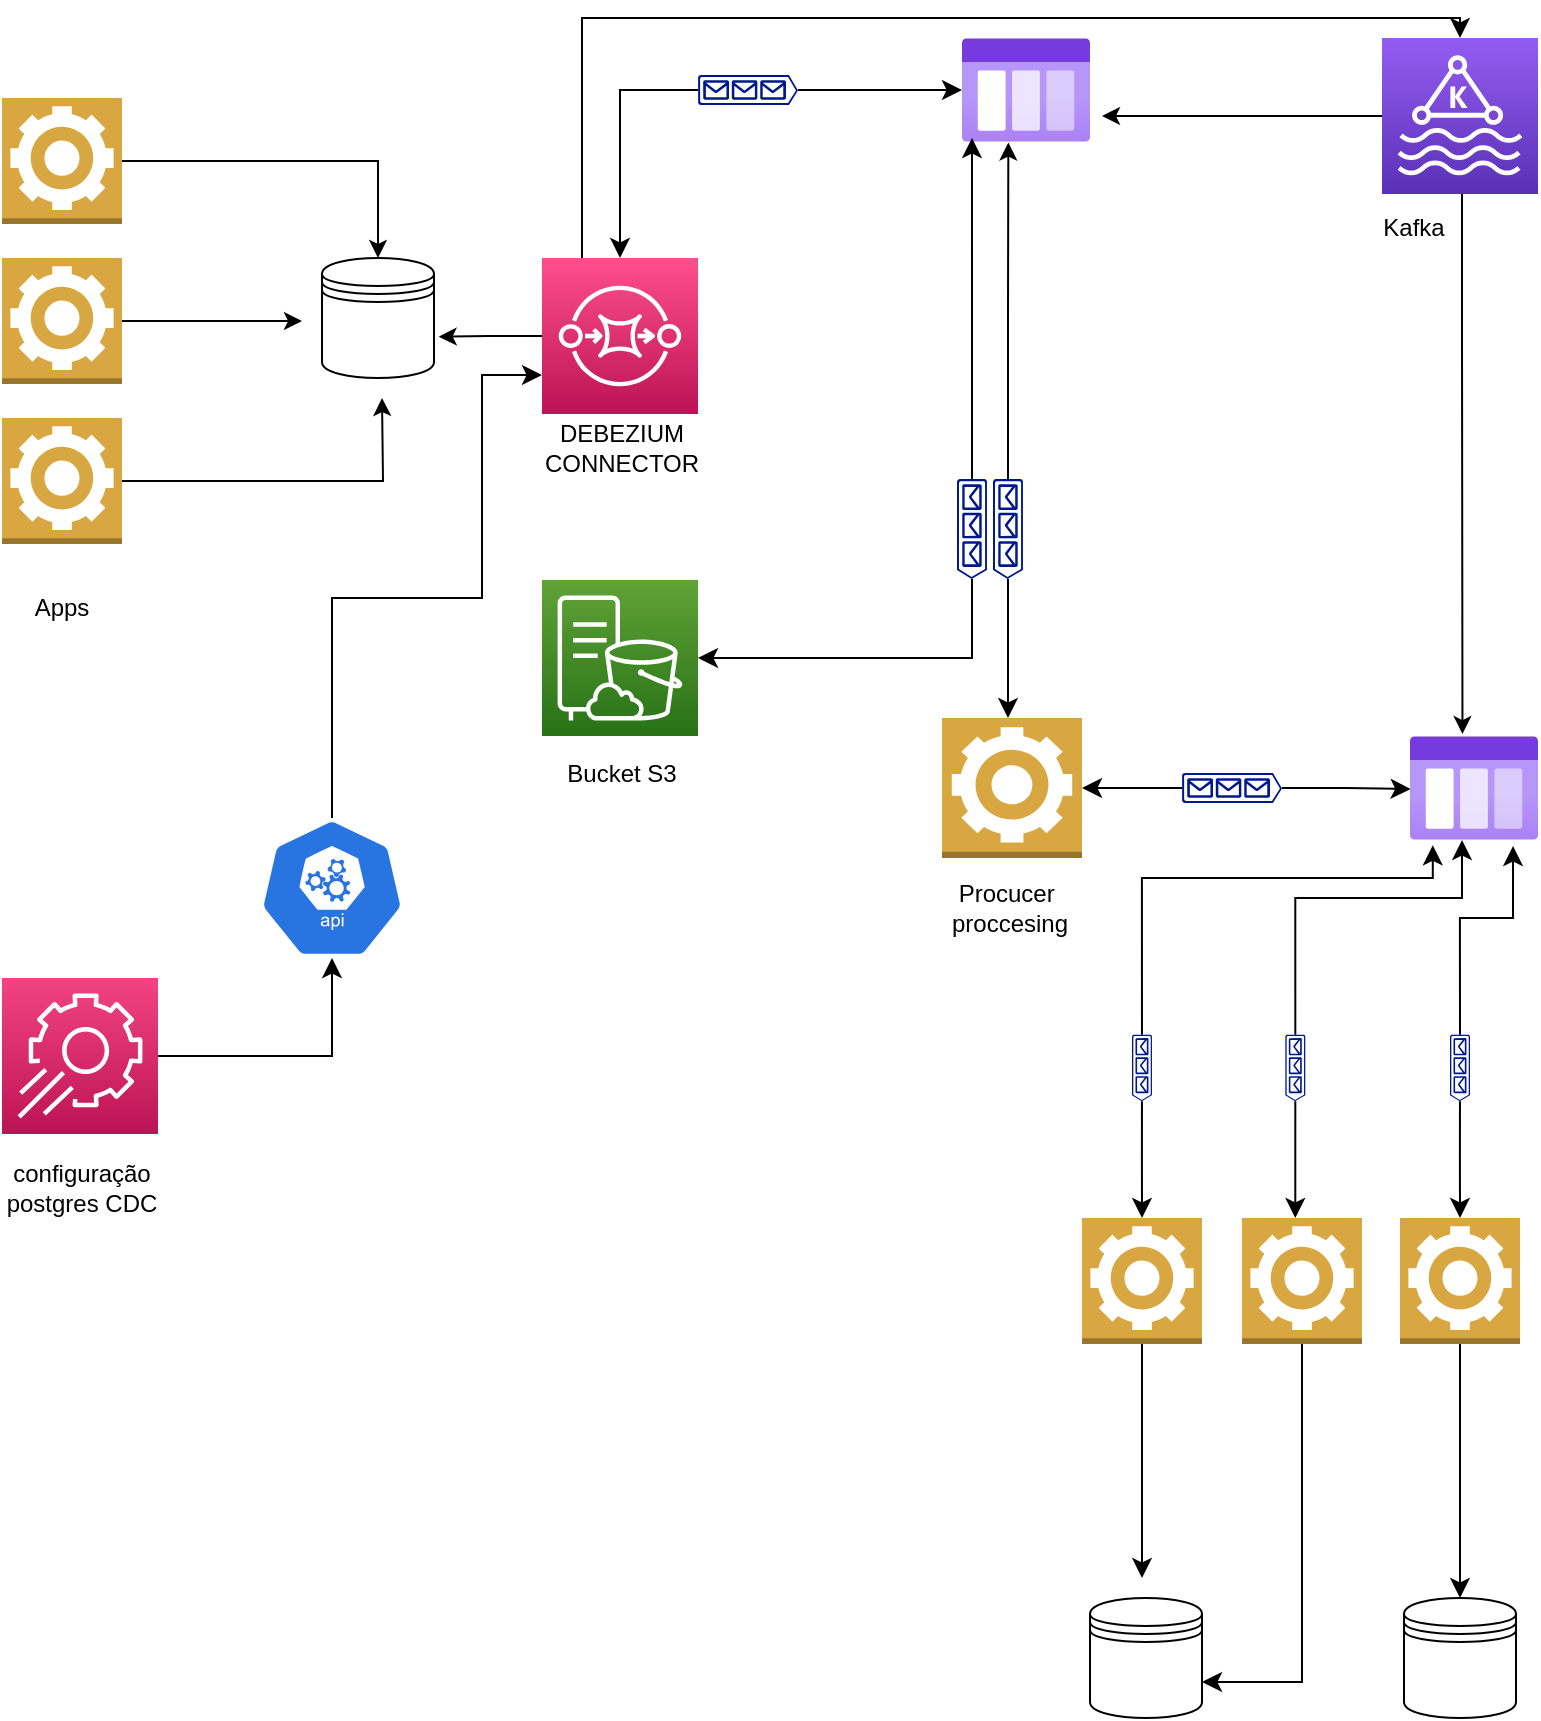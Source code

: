 <mxfile version="16.6.4" type="device"><diagram id="t3_F1tSP0rZKdAkO3z4o" name="Page-1"><mxGraphModel dx="1185" dy="1804" grid="1" gridSize="10" guides="1" tooltips="1" connect="1" arrows="1" fold="1" page="1" pageScale="1" pageWidth="827" pageHeight="1169" math="0" shadow="0"><root><mxCell id="0"/><mxCell id="1" parent="0"/><mxCell id="rlHp_WMX49q6ovWVaKvs-1" value="" style="shape=datastore;whiteSpace=wrap;html=1;" vertex="1" parent="1"><mxGeometry x="200" y="120" width="56" height="60" as="geometry"/></mxCell><mxCell id="rlHp_WMX49q6ovWVaKvs-8" style="edgeStyle=orthogonalEdgeStyle;rounded=0;orthogonalLoop=1;jettySize=auto;html=1;entryX=0.5;entryY=0;entryDx=0;entryDy=0;" edge="1" parent="1" source="rlHp_WMX49q6ovWVaKvs-2" target="rlHp_WMX49q6ovWVaKvs-1"><mxGeometry relative="1" as="geometry"><mxPoint x="240" y="71.5" as="targetPoint"/></mxGeometry></mxCell><mxCell id="rlHp_WMX49q6ovWVaKvs-2" value="" style="outlineConnect=0;dashed=0;verticalLabelPosition=bottom;verticalAlign=top;align=center;html=1;shape=mxgraph.aws3.worker;fillColor=#D9A741;gradientColor=none;" vertex="1" parent="1"><mxGeometry x="40" y="40" width="60" height="63" as="geometry"/></mxCell><mxCell id="rlHp_WMX49q6ovWVaKvs-10" style="edgeStyle=orthogonalEdgeStyle;rounded=0;orthogonalLoop=1;jettySize=auto;html=1;" edge="1" parent="1" source="rlHp_WMX49q6ovWVaKvs-3"><mxGeometry relative="1" as="geometry"><mxPoint x="190" y="151.5" as="targetPoint"/></mxGeometry></mxCell><mxCell id="rlHp_WMX49q6ovWVaKvs-3" value="" style="outlineConnect=0;dashed=0;verticalLabelPosition=bottom;verticalAlign=top;align=center;html=1;shape=mxgraph.aws3.worker;fillColor=#D9A741;gradientColor=none;" vertex="1" parent="1"><mxGeometry x="40" y="120" width="60" height="63" as="geometry"/></mxCell><mxCell id="rlHp_WMX49q6ovWVaKvs-9" style="edgeStyle=orthogonalEdgeStyle;rounded=0;orthogonalLoop=1;jettySize=auto;html=1;" edge="1" parent="1" source="rlHp_WMX49q6ovWVaKvs-4"><mxGeometry relative="1" as="geometry"><mxPoint x="230" y="190" as="targetPoint"/></mxGeometry></mxCell><mxCell id="rlHp_WMX49q6ovWVaKvs-4" value="" style="outlineConnect=0;dashed=0;verticalLabelPosition=bottom;verticalAlign=top;align=center;html=1;shape=mxgraph.aws3.worker;fillColor=#D9A741;gradientColor=none;" vertex="1" parent="1"><mxGeometry x="40" y="200" width="60" height="63" as="geometry"/></mxCell><mxCell id="rlHp_WMX49q6ovWVaKvs-35" style="edgeStyle=orthogonalEdgeStyle;rounded=0;orthogonalLoop=1;jettySize=auto;html=1;" edge="1" parent="1" source="rlHp_WMX49q6ovWVaKvs-11"><mxGeometry relative="1" as="geometry"><mxPoint x="590" y="49" as="targetPoint"/></mxGeometry></mxCell><mxCell id="rlHp_WMX49q6ovWVaKvs-36" style="edgeStyle=orthogonalEdgeStyle;rounded=0;orthogonalLoop=1;jettySize=auto;html=1;entryX=0.41;entryY=-0.019;entryDx=0;entryDy=0;entryPerimeter=0;" edge="1" parent="1" source="rlHp_WMX49q6ovWVaKvs-11" target="rlHp_WMX49q6ovWVaKvs-34"><mxGeometry relative="1" as="geometry"><mxPoint x="770" y="340" as="targetPoint"/><Array as="points"><mxPoint x="770" y="160"/><mxPoint x="770" y="160"/></Array></mxGeometry></mxCell><mxCell id="rlHp_WMX49q6ovWVaKvs-11" value="" style="sketch=0;points=[[0,0,0],[0.25,0,0],[0.5,0,0],[0.75,0,0],[1,0,0],[0,1,0],[0.25,1,0],[0.5,1,0],[0.75,1,0],[1,1,0],[0,0.25,0],[0,0.5,0],[0,0.75,0],[1,0.25,0],[1,0.5,0],[1,0.75,0]];outlineConnect=0;fontColor=#232F3E;gradientColor=#945DF2;gradientDirection=north;fillColor=#5A30B5;strokeColor=#ffffff;dashed=0;verticalLabelPosition=bottom;verticalAlign=top;align=center;html=1;fontSize=12;fontStyle=0;aspect=fixed;shape=mxgraph.aws4.resourceIcon;resIcon=mxgraph.aws4.managed_streaming_for_kafka;" vertex="1" parent="1"><mxGeometry x="730" y="10" width="78" height="78" as="geometry"/></mxCell><mxCell id="rlHp_WMX49q6ovWVaKvs-15" value="" style="outlineConnect=0;dashed=0;verticalLabelPosition=bottom;verticalAlign=top;align=center;html=1;shape=mxgraph.aws3.worker;fillColor=#D9A741;gradientColor=none;" vertex="1" parent="1"><mxGeometry x="510" y="350" width="70" height="70" as="geometry"/></mxCell><mxCell id="rlHp_WMX49q6ovWVaKvs-43" style="edgeStyle=orthogonalEdgeStyle;rounded=0;orthogonalLoop=1;jettySize=auto;html=1;endSize=7;" edge="1" parent="1" source="rlHp_WMX49q6ovWVaKvs-18" target="rlHp_WMX49q6ovWVaKvs-15"><mxGeometry relative="1" as="geometry"><mxPoint x="590" y="400" as="targetPoint"/><Array as="points"><mxPoint x="645" y="385"/></Array></mxGeometry></mxCell><mxCell id="rlHp_WMX49q6ovWVaKvs-45" style="edgeStyle=orthogonalEdgeStyle;rounded=0;orthogonalLoop=1;jettySize=auto;html=1;entryX=0.005;entryY=0.51;entryDx=0;entryDy=0;entryPerimeter=0;endSize=7;" edge="1" parent="1" source="rlHp_WMX49q6ovWVaKvs-18" target="rlHp_WMX49q6ovWVaKvs-34"><mxGeometry relative="1" as="geometry"/></mxCell><mxCell id="rlHp_WMX49q6ovWVaKvs-18" value="" style="sketch=0;aspect=fixed;pointerEvents=1;shadow=0;dashed=0;html=1;strokeColor=none;labelPosition=center;verticalLabelPosition=bottom;verticalAlign=top;align=center;fillColor=#00188D;shape=mxgraph.azure.queue_generic;rotation=0;" vertex="1" parent="1"><mxGeometry x="630" y="377.5" width="50" height="15" as="geometry"/></mxCell><mxCell id="rlHp_WMX49q6ovWVaKvs-28" style="edgeStyle=orthogonalEdgeStyle;rounded=0;orthogonalLoop=1;jettySize=auto;html=1;entryX=1.042;entryY=0.656;entryDx=0;entryDy=0;entryPerimeter=0;" edge="1" parent="1" source="rlHp_WMX49q6ovWVaKvs-26" target="rlHp_WMX49q6ovWVaKvs-1"><mxGeometry relative="1" as="geometry"><mxPoint x="260" y="150" as="targetPoint"/></mxGeometry></mxCell><mxCell id="rlHp_WMX49q6ovWVaKvs-82" style="edgeStyle=orthogonalEdgeStyle;rounded=0;orthogonalLoop=1;jettySize=auto;html=1;endSize=7;" edge="1" parent="1" source="rlHp_WMX49q6ovWVaKvs-26" target="rlHp_WMX49q6ovWVaKvs-11"><mxGeometry relative="1" as="geometry"><mxPoint x="349" as="targetPoint"/><Array as="points"><mxPoint x="330"/><mxPoint x="769"/></Array></mxGeometry></mxCell><mxCell id="rlHp_WMX49q6ovWVaKvs-26" value="" style="sketch=0;points=[[0,0,0],[0.25,0,0],[0.5,0,0],[0.75,0,0],[1,0,0],[0,1,0],[0.25,1,0],[0.5,1,0],[0.75,1,0],[1,1,0],[0,0.25,0],[0,0.5,0],[0,0.75,0],[1,0.25,0],[1,0.5,0],[1,0.75,0]];outlineConnect=0;fontColor=#232F3E;gradientColor=#FF4F8B;gradientDirection=north;fillColor=#BC1356;strokeColor=#ffffff;dashed=0;verticalLabelPosition=bottom;verticalAlign=top;align=center;html=1;fontSize=12;fontStyle=0;aspect=fixed;shape=mxgraph.aws4.resourceIcon;resIcon=mxgraph.aws4.sqs;" vertex="1" parent="1"><mxGeometry x="310" y="120" width="78" height="78" as="geometry"/></mxCell><mxCell id="rlHp_WMX49q6ovWVaKvs-38" style="edgeStyle=orthogonalEdgeStyle;rounded=0;orthogonalLoop=1;jettySize=auto;html=1;entryX=0.362;entryY=1.005;entryDx=0;entryDy=0;entryPerimeter=0;" edge="1" parent="1" source="rlHp_WMX49q6ovWVaKvs-29" target="rlHp_WMX49q6ovWVaKvs-33"><mxGeometry relative="1" as="geometry"><mxPoint x="575" y="70" as="targetPoint"/></mxGeometry></mxCell><mxCell id="rlHp_WMX49q6ovWVaKvs-40" style="edgeStyle=orthogonalEdgeStyle;rounded=0;orthogonalLoop=1;jettySize=auto;html=1;endSize=7;" edge="1" parent="1" source="rlHp_WMX49q6ovWVaKvs-29" target="rlHp_WMX49q6ovWVaKvs-15"><mxGeometry relative="1" as="geometry"><mxPoint x="550" y="340" as="targetPoint"/><Array as="points"><mxPoint x="543" y="330"/><mxPoint x="543" y="330"/></Array></mxGeometry></mxCell><mxCell id="rlHp_WMX49q6ovWVaKvs-29" value="" style="sketch=0;aspect=fixed;pointerEvents=1;shadow=0;dashed=0;html=1;strokeColor=none;labelPosition=center;verticalLabelPosition=bottom;verticalAlign=top;align=center;fillColor=#00188D;shape=mxgraph.azure.queue_generic;rotation=90;" vertex="1" parent="1"><mxGeometry x="518" y="248" width="50" height="15" as="geometry"/></mxCell><mxCell id="rlHp_WMX49q6ovWVaKvs-33" value="" style="aspect=fixed;html=1;points=[];align=center;image;fontSize=12;image=img/lib/azure2/general/Storage_Queue.svg;" vertex="1" parent="1"><mxGeometry x="520" y="10" width="64" height="52" as="geometry"/></mxCell><mxCell id="rlHp_WMX49q6ovWVaKvs-34" value="" style="aspect=fixed;html=1;points=[];align=center;image;fontSize=12;image=img/lib/azure2/general/Storage_Queue.svg;" vertex="1" parent="1"><mxGeometry x="744" y="359" width="64" height="52" as="geometry"/></mxCell><mxCell id="rlHp_WMX49q6ovWVaKvs-62" style="edgeStyle=orthogonalEdgeStyle;rounded=0;orthogonalLoop=1;jettySize=auto;html=1;entryX=0.5;entryY=0;entryDx=0;entryDy=0;endSize=7;" edge="1" parent="1" source="rlHp_WMX49q6ovWVaKvs-46" target="rlHp_WMX49q6ovWVaKvs-61"><mxGeometry relative="1" as="geometry"/></mxCell><mxCell id="rlHp_WMX49q6ovWVaKvs-46" value="" style="outlineConnect=0;dashed=0;verticalLabelPosition=bottom;verticalAlign=top;align=center;html=1;shape=mxgraph.aws3.worker;fillColor=#D9A741;gradientColor=none;" vertex="1" parent="1"><mxGeometry x="739" y="600" width="60" height="63" as="geometry"/></mxCell><mxCell id="rlHp_WMX49q6ovWVaKvs-76" style="edgeStyle=orthogonalEdgeStyle;rounded=0;orthogonalLoop=1;jettySize=auto;html=1;endSize=7;entryX=1;entryY=0.7;entryDx=0;entryDy=0;" edge="1" parent="1" source="rlHp_WMX49q6ovWVaKvs-47" target="rlHp_WMX49q6ovWVaKvs-63"><mxGeometry relative="1" as="geometry"><mxPoint x="690" y="830" as="targetPoint"/><Array as="points"><mxPoint x="690" y="832"/></Array></mxGeometry></mxCell><mxCell id="rlHp_WMX49q6ovWVaKvs-47" value="" style="outlineConnect=0;dashed=0;verticalLabelPosition=bottom;verticalAlign=top;align=center;html=1;shape=mxgraph.aws3.worker;fillColor=#D9A741;gradientColor=none;" vertex="1" parent="1"><mxGeometry x="660" y="600" width="60" height="63" as="geometry"/></mxCell><mxCell id="rlHp_WMX49q6ovWVaKvs-64" style="edgeStyle=orthogonalEdgeStyle;rounded=0;orthogonalLoop=1;jettySize=auto;html=1;endSize=7;" edge="1" parent="1" source="rlHp_WMX49q6ovWVaKvs-48"><mxGeometry relative="1" as="geometry"><mxPoint x="610" y="780" as="targetPoint"/></mxGeometry></mxCell><mxCell id="rlHp_WMX49q6ovWVaKvs-48" value="" style="outlineConnect=0;dashed=0;verticalLabelPosition=bottom;verticalAlign=top;align=center;html=1;shape=mxgraph.aws3.worker;fillColor=#D9A741;gradientColor=none;" vertex="1" parent="1"><mxGeometry x="580" y="600" width="60" height="63" as="geometry"/></mxCell><mxCell id="rlHp_WMX49q6ovWVaKvs-59" style="edgeStyle=orthogonalEdgeStyle;rounded=0;orthogonalLoop=1;jettySize=auto;html=1;entryX=0.5;entryY=0;entryDx=0;entryDy=0;entryPerimeter=0;endSize=7;" edge="1" parent="1" source="rlHp_WMX49q6ovWVaKvs-49" target="rlHp_WMX49q6ovWVaKvs-48"><mxGeometry relative="1" as="geometry"/></mxCell><mxCell id="rlHp_WMX49q6ovWVaKvs-60" style="edgeStyle=orthogonalEdgeStyle;rounded=0;orthogonalLoop=1;jettySize=auto;html=1;entryX=0.178;entryY=1.051;entryDx=0;entryDy=0;entryPerimeter=0;endSize=7;" edge="1" parent="1" source="rlHp_WMX49q6ovWVaKvs-49" target="rlHp_WMX49q6ovWVaKvs-34"><mxGeometry relative="1" as="geometry"><Array as="points"><mxPoint x="610" y="430"/><mxPoint x="755" y="430"/></Array></mxGeometry></mxCell><mxCell id="rlHp_WMX49q6ovWVaKvs-49" value="" style="sketch=0;aspect=fixed;pointerEvents=1;shadow=0;dashed=0;html=1;strokeColor=none;labelPosition=center;verticalLabelPosition=bottom;verticalAlign=top;align=center;fillColor=#00188D;shape=mxgraph.azure.queue_generic;rotation=90;" vertex="1" parent="1"><mxGeometry x="593.33" y="520" width="33.33" height="10" as="geometry"/></mxCell><mxCell id="rlHp_WMX49q6ovWVaKvs-53" style="edgeStyle=orthogonalEdgeStyle;rounded=0;orthogonalLoop=1;jettySize=auto;html=1;endSize=7;" edge="1" parent="1" source="rlHp_WMX49q6ovWVaKvs-50" target="rlHp_WMX49q6ovWVaKvs-34"><mxGeometry relative="1" as="geometry"><mxPoint x="755" y="420" as="targetPoint"/><Array as="points"><mxPoint x="687" y="440"/><mxPoint x="770" y="440"/></Array></mxGeometry></mxCell><mxCell id="rlHp_WMX49q6ovWVaKvs-56" style="edgeStyle=orthogonalEdgeStyle;rounded=0;orthogonalLoop=1;jettySize=auto;html=1;endSize=7;" edge="1" parent="1" source="rlHp_WMX49q6ovWVaKvs-50" target="rlHp_WMX49q6ovWVaKvs-47"><mxGeometry relative="1" as="geometry"><Array as="points"><mxPoint x="687" y="580"/><mxPoint x="687" y="580"/></Array></mxGeometry></mxCell><mxCell id="rlHp_WMX49q6ovWVaKvs-50" value="" style="sketch=0;aspect=fixed;pointerEvents=1;shadow=0;dashed=0;html=1;strokeColor=none;labelPosition=center;verticalLabelPosition=bottom;verticalAlign=top;align=center;fillColor=#00188D;shape=mxgraph.azure.queue_generic;rotation=90;" vertex="1" parent="1"><mxGeometry x="670" y="520" width="33.33" height="10" as="geometry"/></mxCell><mxCell id="rlHp_WMX49q6ovWVaKvs-54" style="edgeStyle=orthogonalEdgeStyle;rounded=0;orthogonalLoop=1;jettySize=auto;html=1;entryX=0.805;entryY=1.058;entryDx=0;entryDy=0;entryPerimeter=0;endSize=7;" edge="1" parent="1" source="rlHp_WMX49q6ovWVaKvs-51" target="rlHp_WMX49q6ovWVaKvs-34"><mxGeometry relative="1" as="geometry"><Array as="points"><mxPoint x="769" y="450"/><mxPoint x="796" y="450"/></Array></mxGeometry></mxCell><mxCell id="rlHp_WMX49q6ovWVaKvs-57" style="edgeStyle=orthogonalEdgeStyle;rounded=0;orthogonalLoop=1;jettySize=auto;html=1;entryX=0.5;entryY=0;entryDx=0;entryDy=0;entryPerimeter=0;endSize=7;" edge="1" parent="1" source="rlHp_WMX49q6ovWVaKvs-51" target="rlHp_WMX49q6ovWVaKvs-46"><mxGeometry relative="1" as="geometry"/></mxCell><mxCell id="rlHp_WMX49q6ovWVaKvs-51" value="" style="sketch=0;aspect=fixed;pointerEvents=1;shadow=0;dashed=0;html=1;strokeColor=none;labelPosition=center;verticalLabelPosition=bottom;verticalAlign=top;align=center;fillColor=#00188D;shape=mxgraph.azure.queue_generic;rotation=90;" vertex="1" parent="1"><mxGeometry x="752.34" y="520" width="33.33" height="10" as="geometry"/></mxCell><mxCell id="rlHp_WMX49q6ovWVaKvs-61" value="" style="shape=datastore;whiteSpace=wrap;html=1;" vertex="1" parent="1"><mxGeometry x="741" y="790" width="56" height="60" as="geometry"/></mxCell><mxCell id="rlHp_WMX49q6ovWVaKvs-63" value="" style="shape=datastore;whiteSpace=wrap;html=1;" vertex="1" parent="1"><mxGeometry x="584" y="790" width="56" height="60" as="geometry"/></mxCell><mxCell id="rlHp_WMX49q6ovWVaKvs-68" value="" style="sketch=0;points=[[0,0,0],[0.25,0,0],[0.5,0,0],[0.75,0,0],[1,0,0],[0,1,0],[0.25,1,0],[0.5,1,0],[0.75,1,0],[1,1,0],[0,0.25,0],[0,0.5,0],[0,0.75,0],[1,0.25,0],[1,0.5,0],[1,0.75,0]];outlineConnect=0;fontColor=#232F3E;gradientColor=#60A337;gradientDirection=north;fillColor=#277116;strokeColor=#ffffff;dashed=0;verticalLabelPosition=bottom;verticalAlign=top;align=center;html=1;fontSize=12;fontStyle=0;aspect=fixed;shape=mxgraph.aws4.resourceIcon;resIcon=mxgraph.aws4.s3_on_outposts_storage;" vertex="1" parent="1"><mxGeometry x="310" y="281" width="78" height="78" as="geometry"/></mxCell><mxCell id="rlHp_WMX49q6ovWVaKvs-71" style="edgeStyle=orthogonalEdgeStyle;rounded=0;orthogonalLoop=1;jettySize=auto;html=1;entryX=0.078;entryY=0.962;entryDx=0;entryDy=0;entryPerimeter=0;endSize=7;" edge="1" parent="1" source="rlHp_WMX49q6ovWVaKvs-70" target="rlHp_WMX49q6ovWVaKvs-33"><mxGeometry relative="1" as="geometry"/></mxCell><mxCell id="rlHp_WMX49q6ovWVaKvs-72" style="edgeStyle=orthogonalEdgeStyle;rounded=0;orthogonalLoop=1;jettySize=auto;html=1;entryX=1;entryY=0.5;entryDx=0;entryDy=0;entryPerimeter=0;endSize=7;" edge="1" parent="1" source="rlHp_WMX49q6ovWVaKvs-70" target="rlHp_WMX49q6ovWVaKvs-68"><mxGeometry relative="1" as="geometry"><Array as="points"><mxPoint x="525" y="320"/></Array></mxGeometry></mxCell><mxCell id="rlHp_WMX49q6ovWVaKvs-70" value="" style="sketch=0;aspect=fixed;pointerEvents=1;shadow=0;dashed=0;html=1;strokeColor=none;labelPosition=center;verticalLabelPosition=bottom;verticalAlign=top;align=center;fillColor=#00188D;shape=mxgraph.azure.queue_generic;rotation=90;" vertex="1" parent="1"><mxGeometry x="500" y="248" width="50" height="15" as="geometry"/></mxCell><mxCell id="rlHp_WMX49q6ovWVaKvs-73" value="DEBEZIUM&lt;br&gt;CONNECTOR" style="text;html=1;strokeColor=none;fillColor=none;align=center;verticalAlign=middle;whiteSpace=wrap;rounded=0;" vertex="1" parent="1"><mxGeometry x="310" y="200" width="80" height="30" as="geometry"/></mxCell><mxCell id="rlHp_WMX49q6ovWVaKvs-74" value="Bucket S3" style="text;html=1;strokeColor=none;fillColor=none;align=center;verticalAlign=middle;whiteSpace=wrap;rounded=0;" vertex="1" parent="1"><mxGeometry x="310" y="362.5" width="80" height="30" as="geometry"/></mxCell><mxCell id="rlHp_WMX49q6ovWVaKvs-75" value="Kafka" style="text;html=1;strokeColor=none;fillColor=none;align=center;verticalAlign=middle;whiteSpace=wrap;rounded=0;rotation=0;" vertex="1" parent="1"><mxGeometry x="716" y="90" width="60" height="30" as="geometry"/></mxCell><mxCell id="rlHp_WMX49q6ovWVaKvs-77" value="Apps" style="text;html=1;strokeColor=none;fillColor=none;align=center;verticalAlign=middle;whiteSpace=wrap;rounded=0;" vertex="1" parent="1"><mxGeometry x="40" y="280" width="60" height="30" as="geometry"/></mxCell><mxCell id="rlHp_WMX49q6ovWVaKvs-78" value="Procucer&amp;nbsp;&lt;br&gt;proccesing" style="text;html=1;strokeColor=none;fillColor=none;align=center;verticalAlign=middle;whiteSpace=wrap;rounded=0;" vertex="1" parent="1"><mxGeometry x="508" y="430" width="72" height="30" as="geometry"/></mxCell><mxCell id="rlHp_WMX49q6ovWVaKvs-81" style="edgeStyle=orthogonalEdgeStyle;rounded=0;orthogonalLoop=1;jettySize=auto;html=1;entryX=0;entryY=0.75;entryDx=0;entryDy=0;entryPerimeter=0;endSize=7;exitX=0.5;exitY=0;exitDx=0;exitDy=0;exitPerimeter=0;" edge="1" parent="1" source="rlHp_WMX49q6ovWVaKvs-79" target="rlHp_WMX49q6ovWVaKvs-26"><mxGeometry relative="1" as="geometry"><Array as="points"><mxPoint x="205" y="290"/><mxPoint x="280" y="290"/><mxPoint x="280" y="178"/></Array></mxGeometry></mxCell><mxCell id="rlHp_WMX49q6ovWVaKvs-79" value="" style="sketch=0;html=1;dashed=0;whitespace=wrap;fillColor=#2875E2;strokeColor=#ffffff;points=[[0.005,0.63,0],[0.1,0.2,0],[0.9,0.2,0],[0.5,0,0],[0.995,0.63,0],[0.72,0.99,0],[0.5,1,0],[0.28,0.99,0]];shape=mxgraph.kubernetes.icon;prIcon=api" vertex="1" parent="1"><mxGeometry x="160" y="400" width="90" height="70" as="geometry"/></mxCell><mxCell id="rlHp_WMX49q6ovWVaKvs-84" style="edgeStyle=orthogonalEdgeStyle;rounded=0;orthogonalLoop=1;jettySize=auto;html=1;endSize=7;" edge="1" parent="1" source="rlHp_WMX49q6ovWVaKvs-83" target="rlHp_WMX49q6ovWVaKvs-79"><mxGeometry relative="1" as="geometry"><mxPoint x="79" y="420" as="targetPoint"/></mxGeometry></mxCell><mxCell id="rlHp_WMX49q6ovWVaKvs-83" value="" style="sketch=0;points=[[0,0,0],[0.25,0,0],[0.5,0,0],[0.75,0,0],[1,0,0],[0,1,0],[0.25,1,0],[0.5,1,0],[0.75,1,0],[1,1,0],[0,0.25,0],[0,0.5,0],[0,0.75,0],[1,0.25,0],[1,0.5,0],[1,0.75,0]];points=[[0,0,0],[0.25,0,0],[0.5,0,0],[0.75,0,0],[1,0,0],[0,1,0],[0.25,1,0],[0.5,1,0],[0.75,1,0],[1,1,0],[0,0.25,0],[0,0.5,0],[0,0.75,0],[1,0.25,0],[1,0.5,0],[1,0.75,0]];outlineConnect=0;fontColor=#232F3E;gradientColor=#F34482;gradientDirection=north;fillColor=#BC1356;strokeColor=#ffffff;dashed=0;verticalLabelPosition=bottom;verticalAlign=top;align=center;html=1;fontSize=12;fontStyle=0;aspect=fixed;shape=mxgraph.aws4.resourceIcon;resIcon=mxgraph.aws4.app_config;" vertex="1" parent="1"><mxGeometry x="40" y="480" width="78" height="78" as="geometry"/></mxCell><mxCell id="rlHp_WMX49q6ovWVaKvs-85" value="configuração&lt;br&gt;postgres CDC" style="text;html=1;strokeColor=none;fillColor=none;align=center;verticalAlign=middle;whiteSpace=wrap;rounded=0;" vertex="1" parent="1"><mxGeometry x="40" y="570" width="80" height="30" as="geometry"/></mxCell><mxCell id="rlHp_WMX49q6ovWVaKvs-93" style="edgeStyle=orthogonalEdgeStyle;rounded=0;orthogonalLoop=1;jettySize=auto;html=1;endSize=7;" edge="1" parent="1" source="rlHp_WMX49q6ovWVaKvs-89" target="rlHp_WMX49q6ovWVaKvs-33"><mxGeometry relative="1" as="geometry"/></mxCell><mxCell id="rlHp_WMX49q6ovWVaKvs-94" style="edgeStyle=orthogonalEdgeStyle;rounded=0;orthogonalLoop=1;jettySize=auto;html=1;endSize=7;" edge="1" parent="1" source="rlHp_WMX49q6ovWVaKvs-89" target="rlHp_WMX49q6ovWVaKvs-26"><mxGeometry relative="1" as="geometry"><Array as="points"><mxPoint x="349" y="36"/></Array></mxGeometry></mxCell><mxCell id="rlHp_WMX49q6ovWVaKvs-89" value="" style="sketch=0;aspect=fixed;pointerEvents=1;shadow=0;dashed=0;html=1;strokeColor=none;labelPosition=center;verticalLabelPosition=bottom;verticalAlign=top;align=center;fillColor=#00188D;shape=mxgraph.azure.queue_generic;rotation=0;" vertex="1" parent="1"><mxGeometry x="388" y="28.5" width="50" height="15" as="geometry"/></mxCell></root></mxGraphModel></diagram></mxfile>